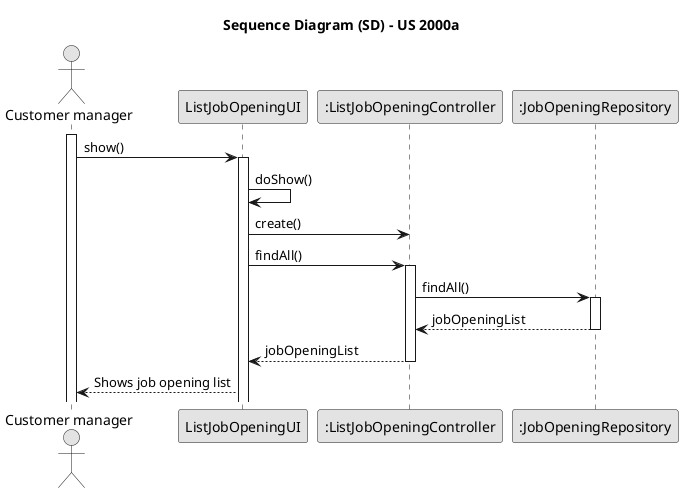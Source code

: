 @startuml
skinparam monochrome true
skinparam packageStyle rectangle
skinparam shadowing false

title Sequence Diagram (SD) - US 2000a


actor "Customer manager" as User
participant "ListJobOpeningUI" as UI
participant ":ListJobOpeningController" as Controller

participant ":JobOpeningRepository" as CRep

activate User

User -> UI : show()

activate UI
UI -> UI : doShow()

UI -> Controller : create()

UI -> Controller : findAll()
activate Controller

Controller ->  CRep : findAll()
activate CRep

CRep --> Controller : jobOpeningList
deactivate

Controller --> UI : jobOpeningList
deactivate



UI --> User : Shows job opening list




@enduml